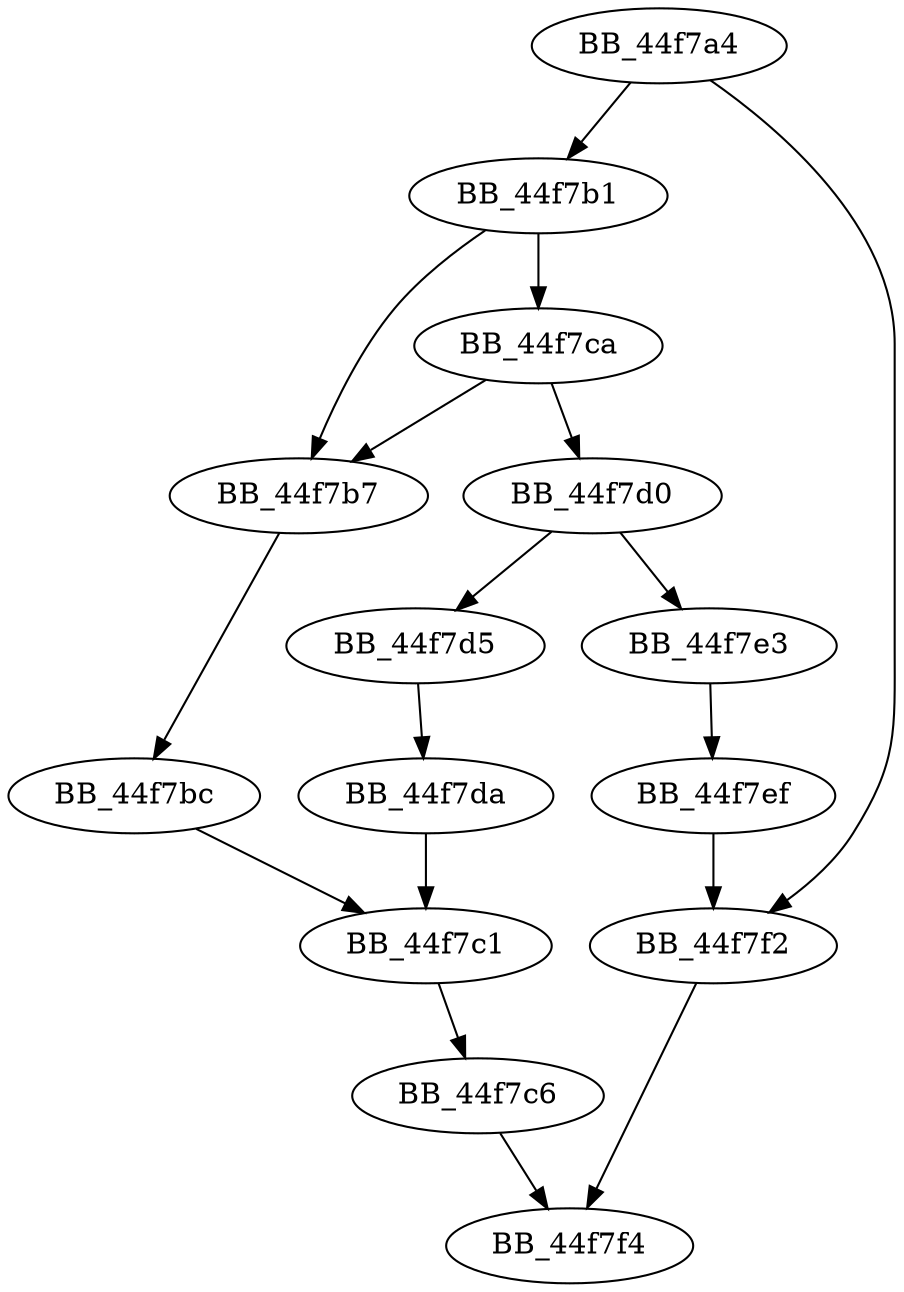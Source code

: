 DiGraph sub_44F7A4{
BB_44f7a4->BB_44f7b1
BB_44f7a4->BB_44f7f2
BB_44f7b1->BB_44f7b7
BB_44f7b1->BB_44f7ca
BB_44f7b7->BB_44f7bc
BB_44f7bc->BB_44f7c1
BB_44f7c1->BB_44f7c6
BB_44f7c6->BB_44f7f4
BB_44f7ca->BB_44f7b7
BB_44f7ca->BB_44f7d0
BB_44f7d0->BB_44f7d5
BB_44f7d0->BB_44f7e3
BB_44f7d5->BB_44f7da
BB_44f7da->BB_44f7c1
BB_44f7e3->BB_44f7ef
BB_44f7ef->BB_44f7f2
BB_44f7f2->BB_44f7f4
}
